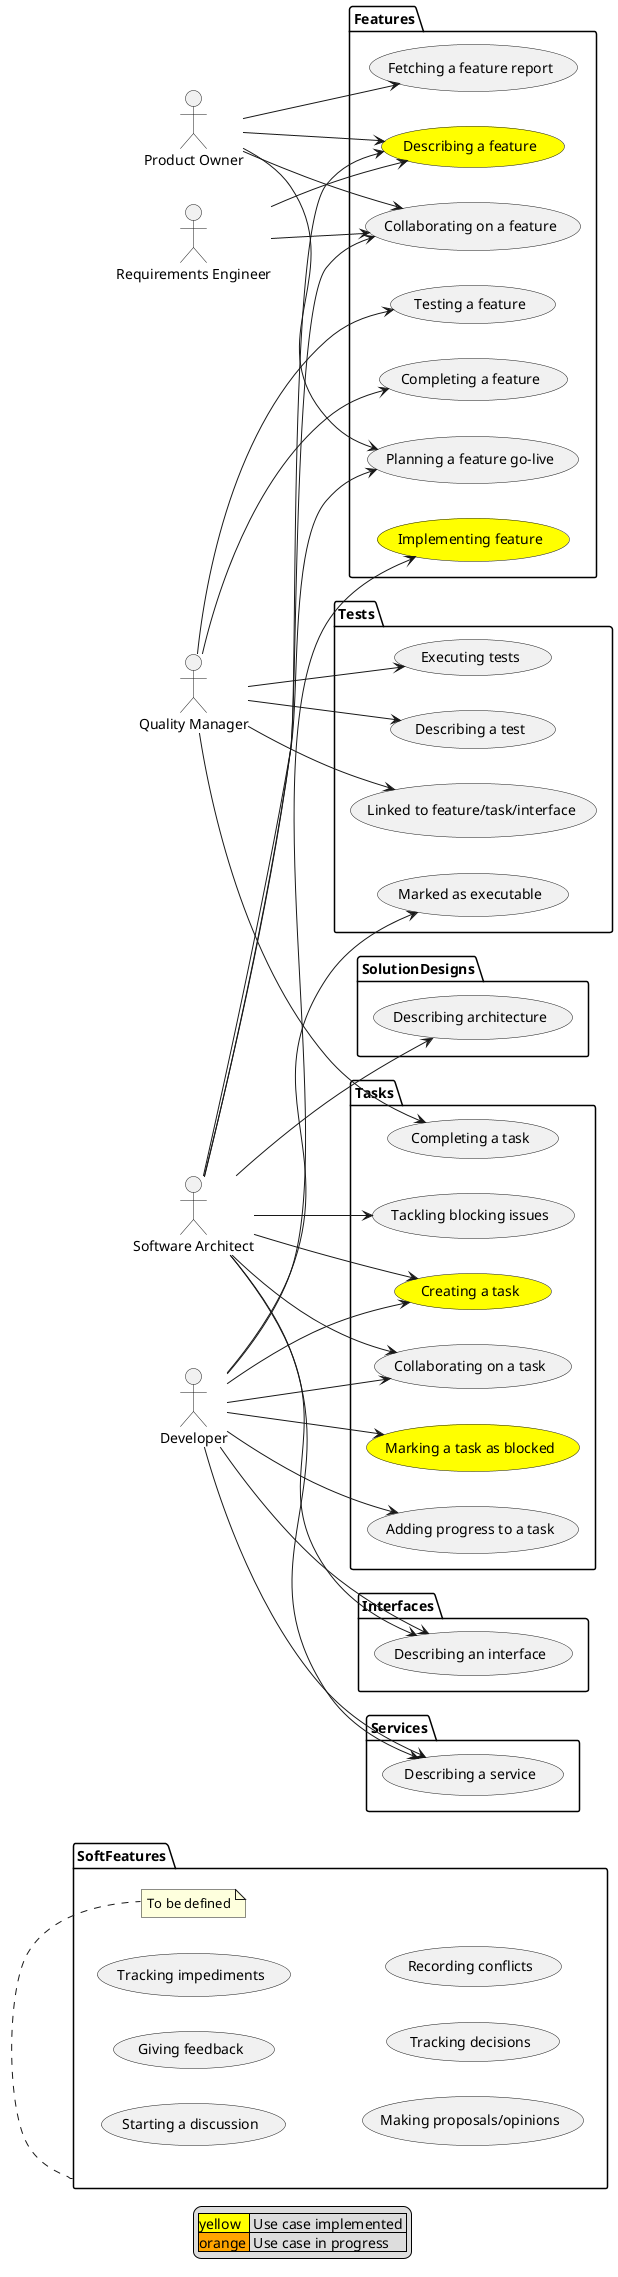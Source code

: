 @startuml
left to right direction

:Developer:
:Product Owner: as PO
:Requirements Engineer: as RE
:Software Architect: as Architect
:Quality Manager: as QM

package Features {
(Describing a feature) as NewFeature #yellow
(Implementing feature) as FeatureImplementation #yellow
(Fetching a feature report) as Report
(Planning a feature go-live) as GoLive
(Collaborating on a feature) as CollabFeature
(Testing a feature) as Testing
(Completing a feature) as CompleteFeature
}

package Tasks {
(Creating a task) as NewTask #yellow
(Adding progress to a task) as Progress
(Marking a task as blocked) as Blocked #yellow
(Tackling blocking issues) as Tackling
(Collaborating on a task) as CollabTask
(Completing a task) as CompleteTask
}

package Interfaces {
(Describing an interface) as NewInterface
}

package Services {
(Describing a service) as NewService
}

package SolutionDesigns {
(Describing architecture) as NewSolutionDesign
}

package Tests {
(Describing a test) as NewTest
(Linked to feature/task/interface) as LinkTest
(Marked as executable) as ExecutableTest
(Executing tests) as TestExecuted
}

package SoftFeatures {
(Starting a discussion) as Discussion
(Giving feedback) as Feedback
(Tracking impediments) as Impediment
(Making proposals/opinions) as Opinion
(Tracking decisions) as Decision
(Recording conflicts) as Conflict
note bottom of SoftFeatures : To be defined
}

RE --> NewFeature
Architect --> NewFeature
PO --> NewFeature

Developer --> FeatureImplementation
Developer --> NewTask
Architect --> NewTask

Developer --> Progress

Developer --> Blocked

PO --> Report

Architect --> Tackling

Architect --> GoLive
PO --> GoLive

Architect --> NewInterface
Developer --> NewInterface

Architect --> NewService
Developer --> NewService

Architect --> NewSolutionDesign

RE --> CollabFeature
Architect --> CollabFeature
PO --> CollabFeature

Architect --> CollabTask
Developer --> CollabTask

QM --> Testing

QM --> NewTest
QM --> LinkTest
Developer --> ExecutableTest
QM --> TestExecuted

QM --> CompleteTask
QM --> CompleteFeature

legend
  | <#yellow>yellow  | Use case implemented |
  | <#orange>orange | Use case in progress |
end legend

@enduml
